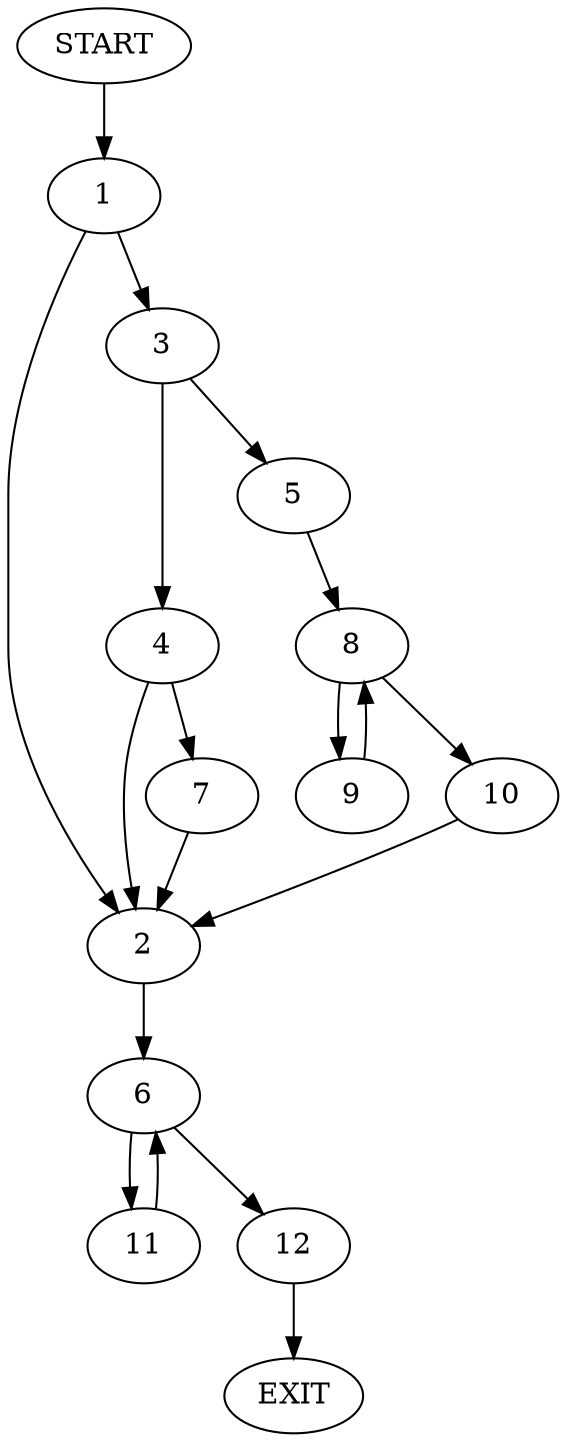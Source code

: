 digraph {
0 [label="START"]
13 [label="EXIT"]
0 -> 1
1 -> 2
1 -> 3
3 -> 4
3 -> 5
2 -> 6
4 -> 2
4 -> 7
5 -> 8
8 -> 9
8 -> 10
9 -> 8
10 -> 2
7 -> 2
6 -> 11
6 -> 12
11 -> 6
12 -> 13
}
